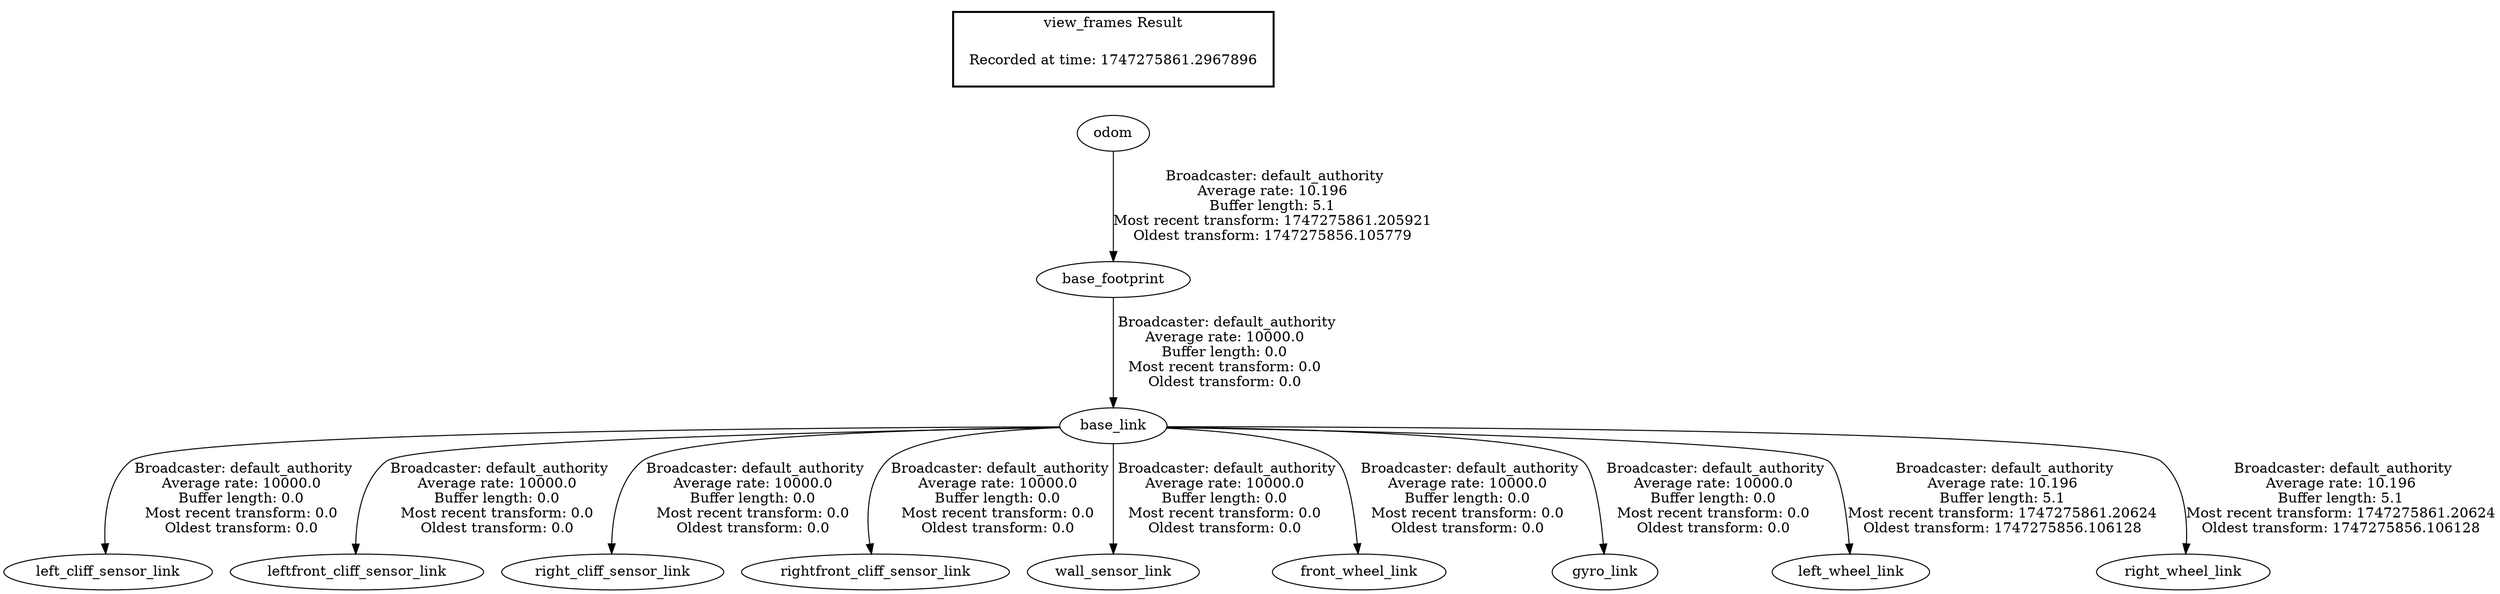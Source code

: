 digraph G {
"odom" -> "base_footprint"[label=" Broadcaster: default_authority\nAverage rate: 10.196\nBuffer length: 5.1\nMost recent transform: 1747275861.205921\nOldest transform: 1747275856.105779\n"];
"base_footprint" -> "base_link"[label=" Broadcaster: default_authority\nAverage rate: 10000.0\nBuffer length: 0.0\nMost recent transform: 0.0\nOldest transform: 0.0\n"];
"base_link" -> "left_cliff_sensor_link"[label=" Broadcaster: default_authority\nAverage rate: 10000.0\nBuffer length: 0.0\nMost recent transform: 0.0\nOldest transform: 0.0\n"];
"base_link" -> "leftfront_cliff_sensor_link"[label=" Broadcaster: default_authority\nAverage rate: 10000.0\nBuffer length: 0.0\nMost recent transform: 0.0\nOldest transform: 0.0\n"];
"base_link" -> "right_cliff_sensor_link"[label=" Broadcaster: default_authority\nAverage rate: 10000.0\nBuffer length: 0.0\nMost recent transform: 0.0\nOldest transform: 0.0\n"];
"base_link" -> "rightfront_cliff_sensor_link"[label=" Broadcaster: default_authority\nAverage rate: 10000.0\nBuffer length: 0.0\nMost recent transform: 0.0\nOldest transform: 0.0\n"];
"base_link" -> "wall_sensor_link"[label=" Broadcaster: default_authority\nAverage rate: 10000.0\nBuffer length: 0.0\nMost recent transform: 0.0\nOldest transform: 0.0\n"];
"base_link" -> "front_wheel_link"[label=" Broadcaster: default_authority\nAverage rate: 10000.0\nBuffer length: 0.0\nMost recent transform: 0.0\nOldest transform: 0.0\n"];
"base_link" -> "gyro_link"[label=" Broadcaster: default_authority\nAverage rate: 10000.0\nBuffer length: 0.0\nMost recent transform: 0.0\nOldest transform: 0.0\n"];
"base_link" -> "left_wheel_link"[label=" Broadcaster: default_authority\nAverage rate: 10.196\nBuffer length: 5.1\nMost recent transform: 1747275861.20624\nOldest transform: 1747275856.106128\n"];
"base_link" -> "right_wheel_link"[label=" Broadcaster: default_authority\nAverage rate: 10.196\nBuffer length: 5.1\nMost recent transform: 1747275861.20624\nOldest transform: 1747275856.106128\n"];
edge [style=invis];
 subgraph cluster_legend { style=bold; color=black; label ="view_frames Result";
"Recorded at time: 1747275861.2967896"[ shape=plaintext ] ;
}->"odom";
}